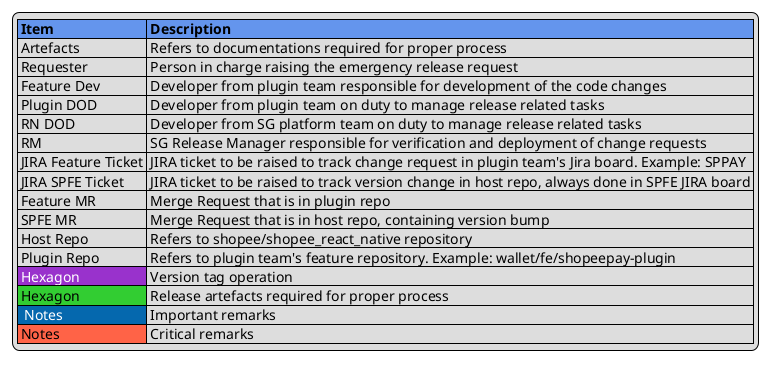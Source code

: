 @startuml
legend top left
    |<#CornflowerBlue> **Item** |<#CornflowerBlue> **Description** |
    | Artefacts | Refers to documentations required for proper process |
    | Requester | Person in charge raising the emergency release request |
    | Feature Dev | Developer from plugin team responsible for development of the code changes |
    | Plugin DOD | Developer from plugin team on duty to manage release related tasks |
    | RN DOD | Developer from SG platform team on duty to manage release related tasks |
    | RM | SG Release Manager responsible for verification and deployment of change requests |
    | JIRA Feature Ticket | JIRA ticket to be raised to track change request in plugin team's Jira board. Example: SPPAY |
    | JIRA SPFE Ticket | JIRA ticket to be raised to track version change in host repo, always done in SPFE JIRA board |
    | Feature MR | Merge Request that is in plugin repo |
    | SPFE MR | Merge Request that is in host repo, containing version bump |
    | Host Repo | Refers to shopee/shopee_react_native repository |
    | Plugin Repo | Refers to plugin team's feature repository. Example: wallet/fe/shopeepay-plugin |
    |<#DarkOrchid> <color #white>Hexagon</color> | Version tag operation |
    |<#LimeGreen> Hexagon | Release artefacts required for proper process |
    |<#0568ae> <color #white> Notes </color> | Important remarks |
    |<#Tomato> Notes | Critical remarks |
endlegend
@enduml